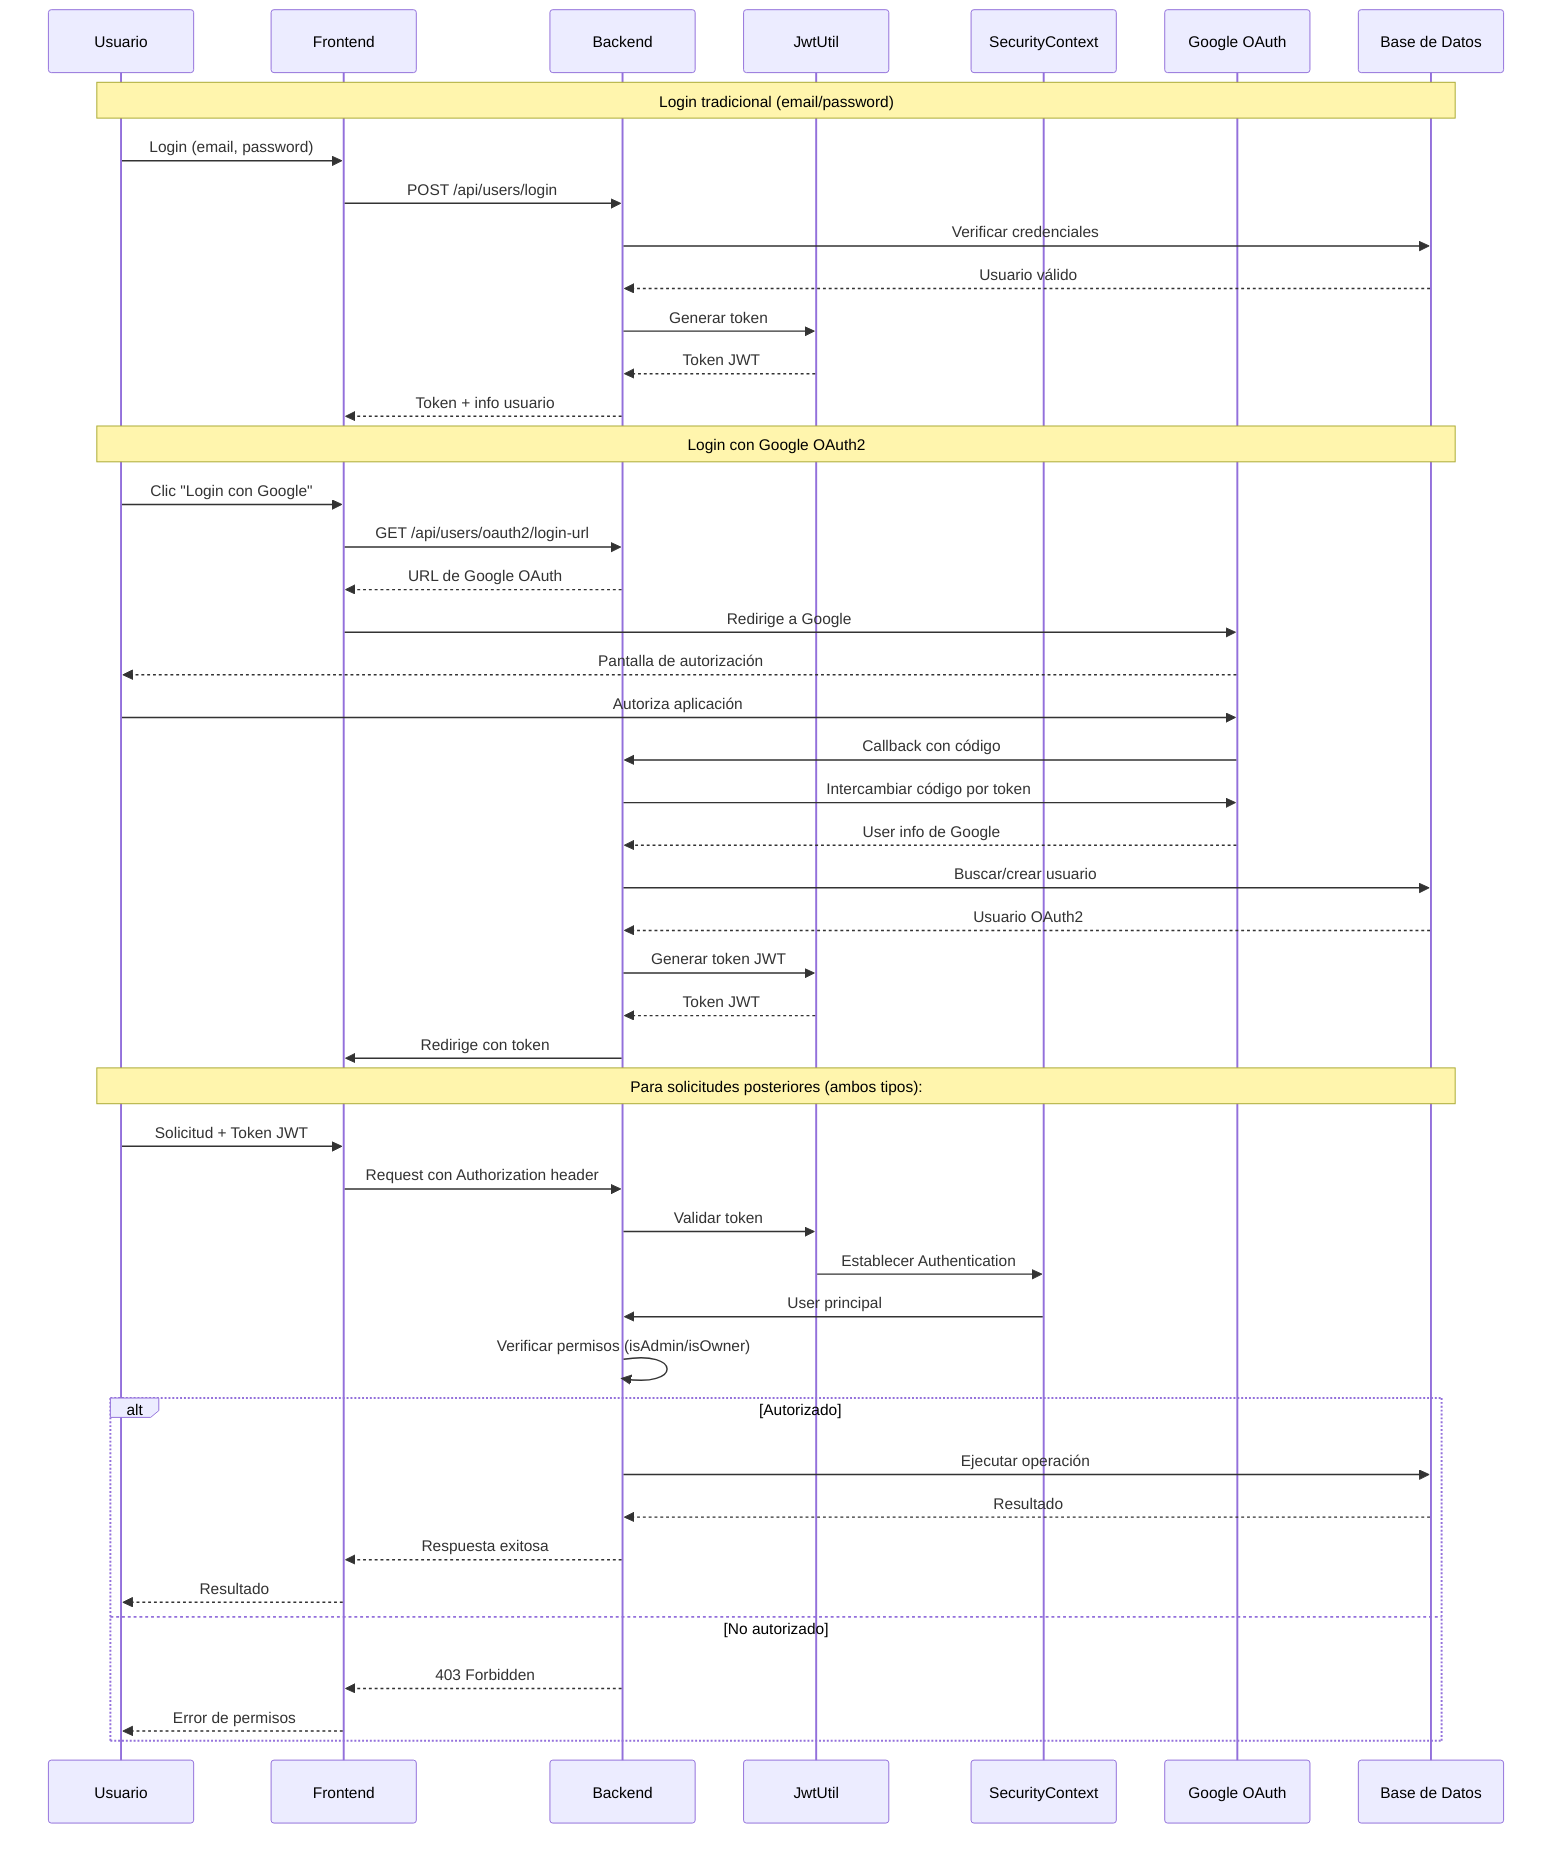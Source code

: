 sequenceDiagram
    participant U as Usuario
    participant F as Frontend
    participant B as Backend
    participant JWT as JwtUtil
    participant SC as SecurityContext
    participant G as Google OAuth
    participant DB as Base de Datos
    
    Note over U,DB: Login tradicional (email/password)
    U->>F: Login (email, password)
    F->>B: POST /api/users/login
    B->>DB: Verificar credenciales
    DB-->>B: Usuario válido
    B->>JWT: Generar token
    JWT-->>B: Token JWT
    B-->>F: Token + info usuario
    
    Note over U,DB: Login con Google OAuth2
    U->>F: Clic "Login con Google"
    F->>B: GET /api/users/oauth2/login-url
    B-->>F: URL de Google OAuth
    F->>G: Redirige a Google
    G-->>U: Pantalla de autorización
    U->>G: Autoriza aplicación
    G->>B: Callback con código
    B->>G: Intercambiar código por token
    G-->>B: User info de Google
    B->>DB: Buscar/crear usuario
    DB-->>B: Usuario OAuth2
    B->>JWT: Generar token JWT
    JWT-->>B: Token JWT
    B->>F: Redirige con token
    
    Note over U,DB: Para solicitudes posteriores (ambos tipos):
    U->>F: Solicitud + Token JWT
    F->>B: Request con Authorization header
    B->>JWT: Validar token
    JWT->>SC: Establecer Authentication
    SC->>B: User principal
    B->>B: Verificar permisos (isAdmin/isOwner)
    alt Autorizado
        B->>DB: Ejecutar operación
        DB-->>B: Resultado
        B-->>F: Respuesta exitosa
        F-->>U: Resultado
    else No autorizado
        B-->>F: 403 Forbidden
        F-->>U: Error de permisos
    end